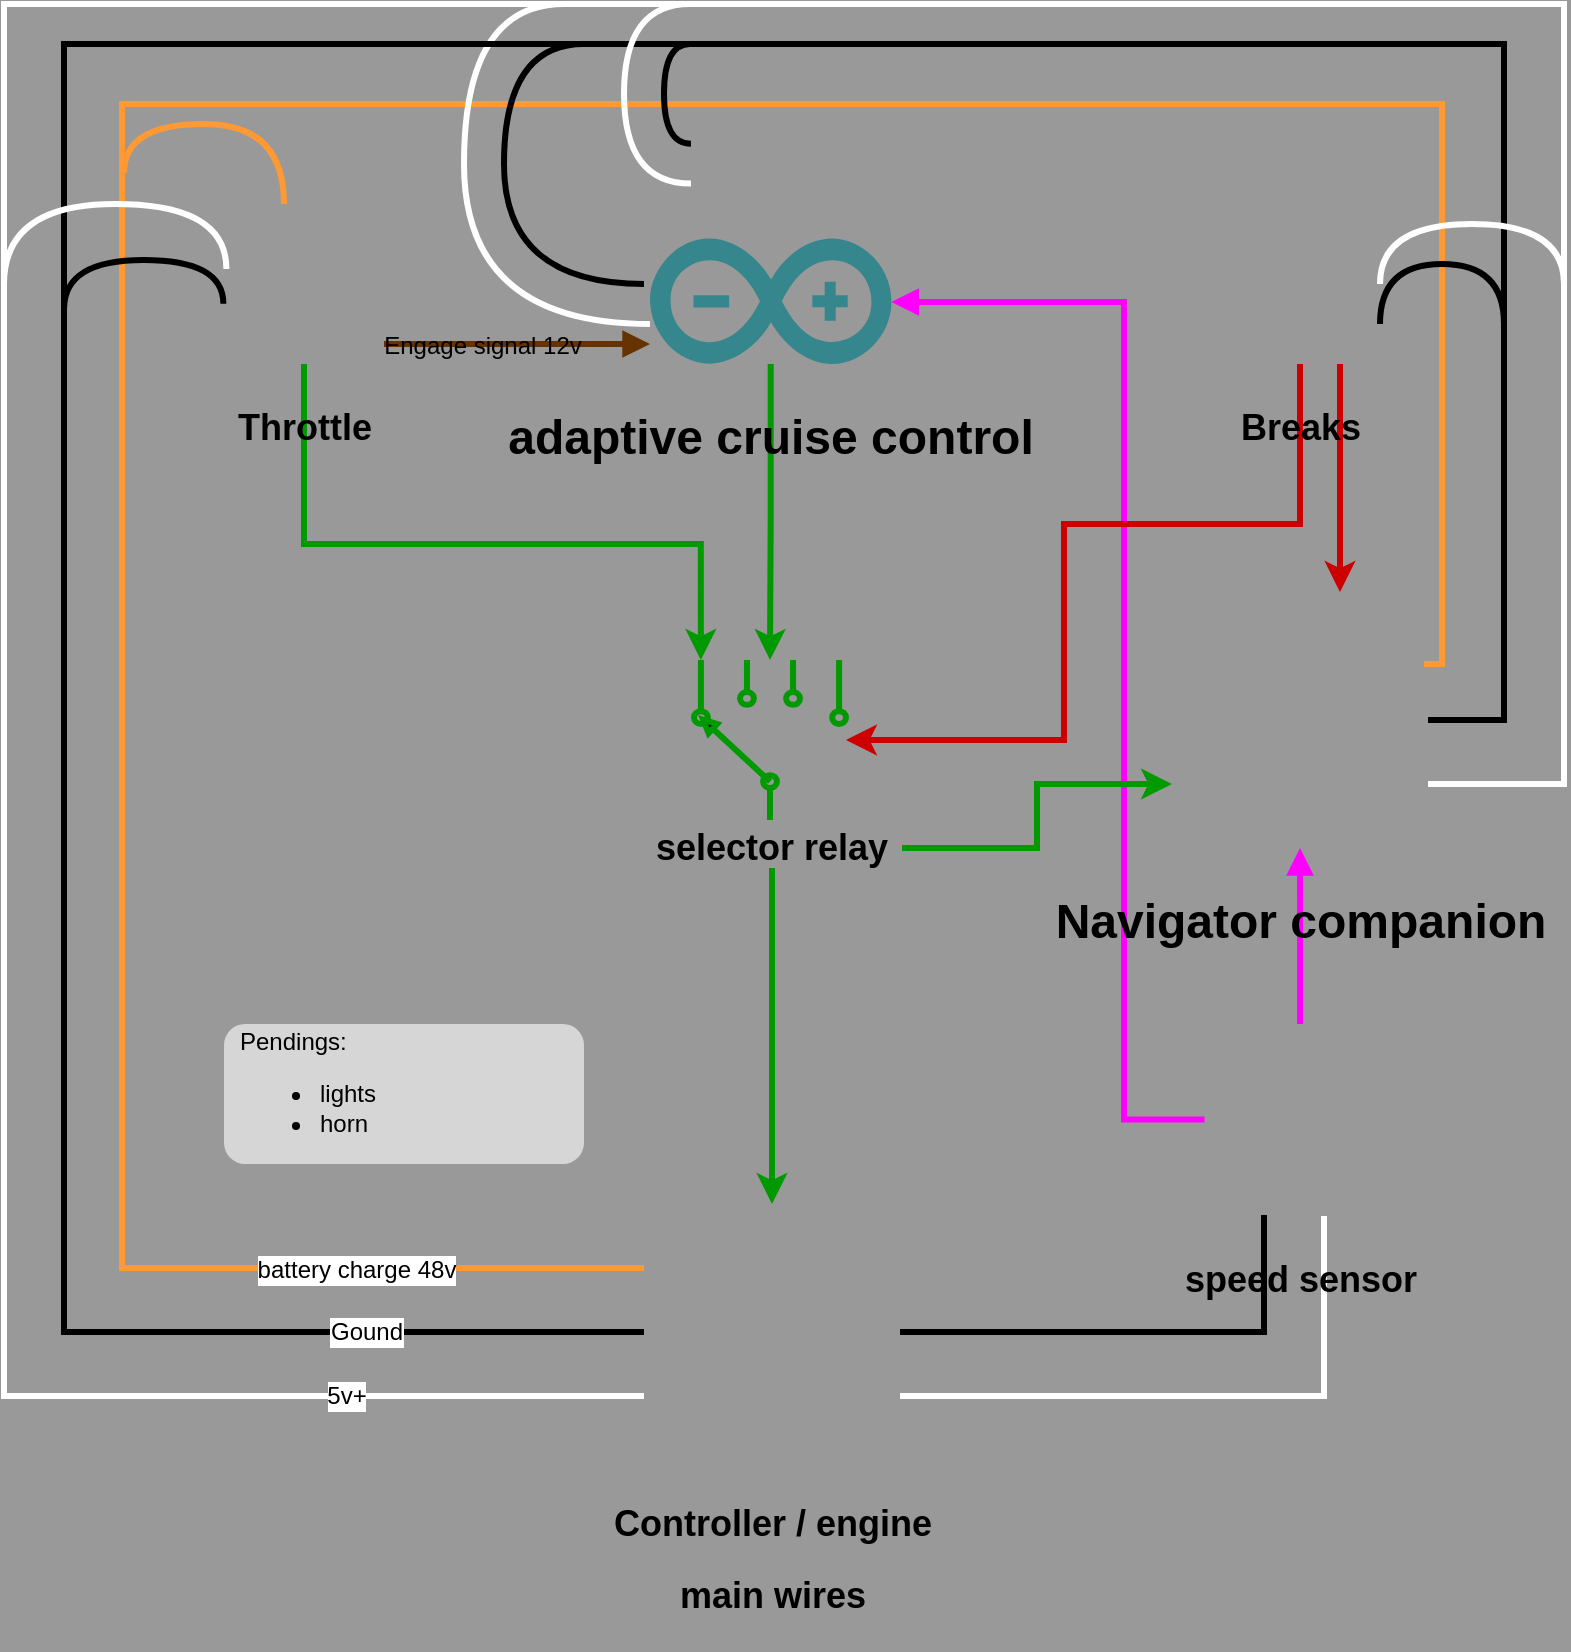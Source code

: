 <mxfile version="12.4.3" type="device" pages="1"><diagram id="jEEOaPLpYKFeIOuecsgG" name="Page-1"><mxGraphModel dx="1281" dy="774" grid="1" gridSize="10" guides="1" tooltips="1" connect="1" arrows="1" fold="1" page="1" pageScale="1" pageWidth="827" pageHeight="1169" background="#999999" math="0" shadow="0"><root><mxCell id="0"/><mxCell id="1" parent="0"/><mxCell id="sOivlSDekwgYtFPRRSnv-50" style="edgeStyle=orthogonalEdgeStyle;rounded=0;orthogonalLoop=1;jettySize=auto;html=1;exitX=0;exitY=0.25;exitDx=0;exitDy=0;endArrow=none;endFill=0;strokeColor=#FF9933;strokeWidth=3;entryX=0.984;entryY=0.281;entryDx=0;entryDy=0;entryPerimeter=0;" edge="1" parent="1" source="sOivlSDekwgYtFPRRSnv-12" target="sOivlSDekwgYtFPRRSnv-5"><mxGeometry relative="1" as="geometry"><mxPoint x="749" y="340" as="targetPoint"/><Array as="points"><mxPoint x="89" y="642"/><mxPoint x="89" y="60"/><mxPoint x="749" y="60"/><mxPoint x="749" y="340"/></Array></mxGeometry></mxCell><mxCell id="sOivlSDekwgYtFPRRSnv-52" value="battery charge 48v" style="text;html=1;align=center;verticalAlign=middle;resizable=0;points=[];;labelBackgroundColor=#ffffff;" vertex="1" connectable="0" parent="sOivlSDekwgYtFPRRSnv-50"><mxGeometry x="-0.839" y="1" relative="1" as="geometry"><mxPoint as="offset"/></mxGeometry></mxCell><mxCell id="sOivlSDekwgYtFPRRSnv-38" value="" style="endArrow=none;html=1;strokeColor=#FFFFFF;strokeWidth=3;edgeStyle=orthogonalEdgeStyle;curved=1;" edge="1" parent="1" source="sOivlSDekwgYtFPRRSnv-2"><mxGeometry width="50" height="50" relative="1" as="geometry"><mxPoint x="293.486" y="80" as="sourcePoint"/><mxPoint x="310" y="10" as="targetPoint"/><Array as="points"><mxPoint x="260" y="170"/><mxPoint x="260" y="10"/></Array></mxGeometry></mxCell><mxCell id="sOivlSDekwgYtFPRRSnv-47" style="edgeStyle=orthogonalEdgeStyle;rounded=0;orthogonalLoop=1;jettySize=auto;html=1;endArrow=block;endFill=1;strokeColor=#FF00FF;strokeWidth=3;" edge="1" parent="1" source="sOivlSDekwgYtFPRRSnv-41" target="sOivlSDekwgYtFPRRSnv-2"><mxGeometry relative="1" as="geometry"><Array as="points"><mxPoint x="590" y="568"/><mxPoint x="590" y="159"/></Array></mxGeometry></mxCell><mxCell id="sOivlSDekwgYtFPRRSnv-46" style="edgeStyle=orthogonalEdgeStyle;rounded=0;orthogonalLoop=1;jettySize=auto;html=1;entryX=0.5;entryY=1;entryDx=0;entryDy=0;endArrow=block;endFill=1;strokeColor=#FF00FF;strokeWidth=3;" edge="1" parent="1" source="sOivlSDekwgYtFPRRSnv-41" target="sOivlSDekwgYtFPRRSnv-5"><mxGeometry relative="1" as="geometry"/></mxCell><mxCell id="sOivlSDekwgYtFPRRSnv-15" style="edgeStyle=orthogonalEdgeStyle;rounded=0;orthogonalLoop=1;jettySize=auto;html=1;strokeColor=#009900;strokeWidth=3;" edge="1" parent="1" source="sOivlSDekwgYtFPRRSnv-2" target="sOivlSDekwgYtFPRRSnv-3"><mxGeometry relative="1" as="geometry"/></mxCell><mxCell id="sOivlSDekwgYtFPRRSnv-5" value="&lt;h1&gt;&lt;span style=&quot;&quot;&gt;Navigator companion&lt;/span&gt;&lt;/h1&gt;" style="shape=image;html=1;verticalAlign=top;verticalLabelPosition=bottom;labelBackgroundColor=none;imageAspect=0;aspect=fixed;image=https://cdn4.iconfinder.com/data/icons/essential-app-1/16/mobile-phone-smart-screen-128.png" vertex="1" parent="1"><mxGeometry x="614" y="304" width="128" height="128" as="geometry"/></mxCell><mxCell id="sOivlSDekwgYtFPRRSnv-7" value="" style="group;labelBackgroundColor=none;" vertex="1" connectable="0" parent="1"><mxGeometry x="353" y="40" width="120.7" height="150" as="geometry"/></mxCell><mxCell id="sOivlSDekwgYtFPRRSnv-2" value="&lt;h1&gt;adaptive cruise control&lt;/h1&gt;" style="dashed=0;outlineConnect=0;html=1;align=center;labelPosition=center;verticalLabelPosition=bottom;verticalAlign=top;shape=mxgraph.weblogos.arduino;fillColor=#36868D;strokeColor=none" vertex="1" parent="sOivlSDekwgYtFPRRSnv-7"><mxGeometry y="87.273" width="120.7" height="62.727" as="geometry"/></mxCell><mxCell id="sOivlSDekwgYtFPRRSnv-6" value="" style="shape=image;html=1;verticalAlign=top;verticalLabelPosition=bottom;labelBackgroundColor=#ffffff;imageAspect=0;aspect=fixed;image=https://cdn1.iconfinder.com/data/icons/computer-hardware-glyphs-vol-2/52/signal__device__technology__radar__satellite__antenna__tower-128.png" vertex="1" parent="sOivlSDekwgYtFPRRSnv-7"><mxGeometry x="20.486" width="79.728" height="79.728" as="geometry"/></mxCell><mxCell id="sOivlSDekwgYtFPRRSnv-13" style="edgeStyle=orthogonalEdgeStyle;rounded=0;orthogonalLoop=1;jettySize=auto;html=1;exitX=0.5;exitY=1;exitDx=0;exitDy=0;strokeColor=#CC0000;strokeWidth=3;" edge="1" parent="1" source="sOivlSDekwgYtFPRRSnv-8" target="sOivlSDekwgYtFPRRSnv-3"><mxGeometry relative="1" as="geometry"><mxPoint x="500" y="368" as="targetPoint"/><Array as="points"><mxPoint x="678" y="270"/><mxPoint x="560" y="270"/><mxPoint x="560" y="378"/></Array></mxGeometry></mxCell><mxCell id="sOivlSDekwgYtFPRRSnv-55" style="edgeStyle=orthogonalEdgeStyle;rounded=0;orthogonalLoop=1;jettySize=auto;html=1;exitX=0.75;exitY=1;exitDx=0;exitDy=0;endArrow=classic;endFill=1;strokeColor=#CC0000;strokeWidth=3;" edge="1" parent="1" source="sOivlSDekwgYtFPRRSnv-8" target="sOivlSDekwgYtFPRRSnv-5"><mxGeometry relative="1" as="geometry"><Array as="points"><mxPoint x="698" y="280"/><mxPoint x="698" y="280"/></Array></mxGeometry></mxCell><mxCell id="sOivlSDekwgYtFPRRSnv-8" value="&lt;h2&gt;Breaks&lt;br&gt;&lt;/h2&gt;" style="shape=image;html=1;verticalAlign=top;verticalLabelPosition=bottom;labelBackgroundColor=none;imageAspect=0;aspect=fixed;image=https://cdn1.iconfinder.com/data/icons/feather-2/24/stop-circle-128.png" vertex="1" parent="1"><mxGeometry x="638" y="110" width="80" height="80" as="geometry"/></mxCell><mxCell id="sOivlSDekwgYtFPRRSnv-16" style="edgeStyle=orthogonalEdgeStyle;rounded=0;orthogonalLoop=1;jettySize=auto;html=1;entryX=1;entryY=0.045;entryDx=0;entryDy=0;entryPerimeter=0;strokeColor=#009900;strokeWidth=3;" edge="1" parent="1" source="sOivlSDekwgYtFPRRSnv-11" target="sOivlSDekwgYtFPRRSnv-3"><mxGeometry relative="1" as="geometry"><Array as="points"><mxPoint x="180" y="280"/><mxPoint x="378" y="280"/></Array></mxGeometry></mxCell><mxCell id="sOivlSDekwgYtFPRRSnv-48" style="edgeStyle=orthogonalEdgeStyle;rounded=0;orthogonalLoop=1;jettySize=auto;html=1;endArrow=block;endFill=1;strokeColor=#663300;strokeWidth=3;" edge="1" parent="1" source="sOivlSDekwgYtFPRRSnv-11" target="sOivlSDekwgYtFPRRSnv-2"><mxGeometry relative="1" as="geometry"><Array as="points"><mxPoint x="290" y="180"/><mxPoint x="290" y="180"/></Array></mxGeometry></mxCell><mxCell id="sOivlSDekwgYtFPRRSnv-49" value="&lt;div&gt;Engage signal 12v&lt;/div&gt;" style="text;html=1;align=center;verticalAlign=middle;resizable=0;points=[];;labelBackgroundColor=none;" vertex="1" connectable="0" parent="sOivlSDekwgYtFPRRSnv-48"><mxGeometry x="-0.261" y="-1" relative="1" as="geometry"><mxPoint as="offset"/></mxGeometry></mxCell><mxCell id="sOivlSDekwgYtFPRRSnv-11" value="&lt;h2&gt;&lt;span style=&quot;&quot;&gt;Throttle&lt;br&gt;&lt;/span&gt;&lt;/h2&gt;" style="shape=image;html=1;verticalAlign=top;verticalLabelPosition=bottom;labelBackgroundColor=none;imageAspect=0;aspect=fixed;image=https://cdn3.iconfinder.com/data/icons/eightyshades/512/23_Play-128.png" vertex="1" parent="1"><mxGeometry x="140" y="110" width="80" height="80" as="geometry"/></mxCell><mxCell id="sOivlSDekwgYtFPRRSnv-42" style="edgeStyle=orthogonalEdgeStyle;rounded=0;orthogonalLoop=1;jettySize=auto;html=1;strokeColor=#000000;strokeWidth=3;endArrow=none;endFill=0;" edge="1" parent="1" source="sOivlSDekwgYtFPRRSnv-12" target="sOivlSDekwgYtFPRRSnv-41"><mxGeometry relative="1" as="geometry"><mxPoint x="620" y="674" as="targetPoint"/><Array as="points"><mxPoint x="660" y="674"/></Array></mxGeometry></mxCell><mxCell id="sOivlSDekwgYtFPRRSnv-43" style="edgeStyle=orthogonalEdgeStyle;rounded=0;orthogonalLoop=1;jettySize=auto;html=1;exitX=1;exitY=0.75;exitDx=0;exitDy=0;endArrow=none;endFill=0;strokeColor=#FFFFFF;strokeWidth=3;" edge="1" parent="1" source="sOivlSDekwgYtFPRRSnv-12"><mxGeometry relative="1" as="geometry"><mxPoint x="690" y="616" as="targetPoint"/><Array as="points"><mxPoint x="690" y="706"/></Array></mxGeometry></mxCell><mxCell id="sOivlSDekwgYtFPRRSnv-12" value="&lt;h2&gt;Controller / engine&lt;/h2&gt;&lt;div&gt;&lt;h2&gt;main wires&lt;br&gt;&lt;/h2&gt;&lt;/div&gt;" style="shape=image;html=1;verticalAlign=top;verticalLabelPosition=bottom;labelBackgroundColor=none;imageAspect=0;aspect=fixed;image=https://cdn1.iconfinder.com/data/icons/amenities-outline-ii/48/_bikes-128.png" vertex="1" parent="1"><mxGeometry x="350" y="610" width="128" height="128" as="geometry"/></mxCell><mxCell id="sOivlSDekwgYtFPRRSnv-21" value="" style="group;strokeColor=none;strokeWidth=2;" vertex="1" connectable="0" parent="1"><mxGeometry x="349" y="340" width="130" height="102" as="geometry"/></mxCell><mxCell id="sOivlSDekwgYtFPRRSnv-3" value="" style="pointerEvents=1;verticalLabelPosition=middle;shadow=0;dashed=0;align=right;html=1;verticalAlign=middle;shape=mxgraph.electrical.electro-mechanical.selector_switch;rotation=-90;labelPosition=left;horizontal=0;direction=east;fillColor=none;labelBackgroundColor=none;strokeColor=#009900;strokeWidth=3;" vertex="1" parent="sOivlSDekwgYtFPRRSnv-21"><mxGeometry x="24" width="80" height="76" as="geometry"/></mxCell><mxCell id="sOivlSDekwgYtFPRRSnv-19" value="&lt;h2&gt;selector relay&lt;/h2&gt;" style="text;html=1;strokeColor=none;fillColor=none;align=center;verticalAlign=middle;whiteSpace=wrap;rounded=0;labelBackgroundColor=none;" vertex="1" parent="sOivlSDekwgYtFPRRSnv-21"><mxGeometry y="82" width="130" height="20" as="geometry"/></mxCell><mxCell id="sOivlSDekwgYtFPRRSnv-22" style="edgeStyle=orthogonalEdgeStyle;rounded=0;orthogonalLoop=1;jettySize=auto;html=1;strokeColor=#009900;strokeWidth=3;" edge="1" parent="1" source="sOivlSDekwgYtFPRRSnv-19" target="sOivlSDekwgYtFPRRSnv-12"><mxGeometry relative="1" as="geometry"/></mxCell><mxCell id="sOivlSDekwgYtFPRRSnv-23" style="edgeStyle=orthogonalEdgeStyle;rounded=0;orthogonalLoop=1;jettySize=auto;html=1;entryX=0;entryY=0.75;entryDx=0;entryDy=0;strokeColor=#009900;strokeWidth=3;" edge="1" parent="1" source="sOivlSDekwgYtFPRRSnv-19" target="sOivlSDekwgYtFPRRSnv-5"><mxGeometry relative="1" as="geometry"/></mxCell><mxCell id="sOivlSDekwgYtFPRRSnv-27" value="" style="endArrow=none;html=1;rounded=0;strokeWidth=3;" edge="1" parent="1" source="sOivlSDekwgYtFPRRSnv-5"><mxGeometry width="50" height="50" relative="1" as="geometry"><mxPoint x="760" y="290" as="sourcePoint"/><mxPoint x="350" y="674" as="targetPoint"/><Array as="points"><mxPoint x="780" y="368"/><mxPoint x="780" y="30"/><mxPoint x="60" y="30"/><mxPoint x="60" y="674"/></Array></mxGeometry></mxCell><mxCell id="sOivlSDekwgYtFPRRSnv-28" value="Gound " style="text;html=1;align=center;verticalAlign=middle;resizable=0;points=[];;labelBackgroundColor=#ffffff;spacingLeft=0;" vertex="1" connectable="0" parent="sOivlSDekwgYtFPRRSnv-27"><mxGeometry x="0.831" y="1" relative="1" as="geometry"><mxPoint x="32" y="1" as="offset"/></mxGeometry></mxCell><mxCell id="sOivlSDekwgYtFPRRSnv-29" value="" style="endArrow=none;html=1;entryX=0;entryY=0.75;entryDx=0;entryDy=0;rounded=0;strokeColor=#FFFFFF;strokeWidth=3;exitX=1;exitY=0.75;exitDx=0;exitDy=0;" edge="1" parent="1" source="sOivlSDekwgYtFPRRSnv-5" target="sOivlSDekwgYtFPRRSnv-12"><mxGeometry width="50" height="50" relative="1" as="geometry"><mxPoint x="780" y="440" as="sourcePoint"/><mxPoint x="110" y="850" as="targetPoint"/><Array as="points"><mxPoint x="810" y="400"/><mxPoint x="810" y="10"/><mxPoint x="30" y="10"/><mxPoint x="30" y="706"/></Array></mxGeometry></mxCell><mxCell id="sOivlSDekwgYtFPRRSnv-30" value="5v+" style="text;html=1;align=center;verticalAlign=middle;resizable=0;points=[];;labelBackgroundColor=#ffffff;" vertex="1" connectable="0" parent="sOivlSDekwgYtFPRRSnv-29"><mxGeometry x="0.868" relative="1" as="geometry"><mxPoint as="offset"/></mxGeometry></mxCell><mxCell id="sOivlSDekwgYtFPRRSnv-32" value="" style="endArrow=none;html=1;strokeColor=#FFFFFF;strokeWidth=3;entryX=0.015;entryY=0.406;entryDx=0;entryDy=0;edgeStyle=orthogonalEdgeStyle;curved=1;entryPerimeter=0;" edge="1" parent="1" target="sOivlSDekwgYtFPRRSnv-11"><mxGeometry width="50" height="50" relative="1" as="geometry"><mxPoint x="30" y="150" as="sourcePoint"/><mxPoint x="80" y="110" as="targetPoint"/><Array as="points"><mxPoint x="30" y="110"/><mxPoint x="141" y="110"/></Array></mxGeometry></mxCell><mxCell id="sOivlSDekwgYtFPRRSnv-33" value="" style="endArrow=none;html=1;strokeColor=#FFFFFF;strokeWidth=3;entryX=0;entryY=0.5;entryDx=0;entryDy=0;edgeStyle=orthogonalEdgeStyle;curved=1;exitX=1;exitY=0.5;exitDx=0;exitDy=0;" edge="1" parent="1" source="sOivlSDekwgYtFPRRSnv-8"><mxGeometry width="50" height="50" relative="1" as="geometry"><mxPoint x="720" y="150" as="sourcePoint"/><mxPoint x="810" y="150" as="targetPoint"/><Array as="points"><mxPoint x="718" y="120"/><mxPoint x="810" y="120"/></Array></mxGeometry></mxCell><mxCell id="sOivlSDekwgYtFPRRSnv-34" value="" style="endArrow=none;html=1;strokeColor=#000000;strokeWidth=3;edgeStyle=orthogonalEdgeStyle;curved=1;exitX=1;exitY=0.5;exitDx=0;exitDy=0;" edge="1" parent="1"><mxGeometry width="50" height="50" relative="1" as="geometry"><mxPoint x="718" y="170" as="sourcePoint"/><mxPoint x="780" y="170" as="targetPoint"/><Array as="points"><mxPoint x="718" y="140"/><mxPoint x="780" y="140"/></Array></mxGeometry></mxCell><mxCell id="sOivlSDekwgYtFPRRSnv-35" value="" style="endArrow=none;html=1;strokeColor=#000000;strokeWidth=3;edgeStyle=orthogonalEdgeStyle;curved=1;entryX=-0.004;entryY=0.624;entryDx=0;entryDy=0;entryPerimeter=0;" edge="1" parent="1" target="sOivlSDekwgYtFPRRSnv-11"><mxGeometry width="50" height="50" relative="1" as="geometry"><mxPoint x="60.02" y="162.45" as="sourcePoint"/><mxPoint x="140.02" y="162.45" as="targetPoint"/><Array as="points"><mxPoint x="60" y="138"/><mxPoint x="140" y="138"/></Array></mxGeometry></mxCell><mxCell id="sOivlSDekwgYtFPRRSnv-37" value="" style="endArrow=none;html=1;strokeColor=#FFFFFF;strokeWidth=3;edgeStyle=orthogonalEdgeStyle;curved=1;exitX=0;exitY=0.75;exitDx=0;exitDy=0;" edge="1" parent="1" source="sOivlSDekwgYtFPRRSnv-6"><mxGeometry width="50" height="50" relative="1" as="geometry"><mxPoint x="220.004" y="90.003" as="sourcePoint"/><mxPoint x="373" y="10" as="targetPoint"/><Array as="points"><mxPoint x="340" y="100"/><mxPoint x="340" y="10"/></Array></mxGeometry></mxCell><mxCell id="sOivlSDekwgYtFPRRSnv-39" value="" style="endArrow=none;html=1;strokeColor=#000000;strokeWidth=3;edgeStyle=orthogonalEdgeStyle;curved=1;exitX=-0.025;exitY=0.362;exitDx=0;exitDy=0;exitPerimeter=0;" edge="1" parent="1" source="sOivlSDekwgYtFPRRSnv-2"><mxGeometry width="50" height="50" relative="1" as="geometry"><mxPoint x="350" y="180" as="sourcePoint"/><mxPoint x="320" y="30" as="targetPoint"/><Array as="points"><mxPoint x="280" y="150"/><mxPoint x="280" y="30"/></Array></mxGeometry></mxCell><mxCell id="sOivlSDekwgYtFPRRSnv-40" value="" style="endArrow=none;html=1;strokeColor=#000000;strokeWidth=3;edgeStyle=orthogonalEdgeStyle;curved=1;exitX=0;exitY=0.5;exitDx=0;exitDy=0;" edge="1" parent="1" source="sOivlSDekwgYtFPRRSnv-6"><mxGeometry width="50" height="50" relative="1" as="geometry"><mxPoint x="383.333" y="110" as="sourcePoint"/><mxPoint x="373" y="30" as="targetPoint"/><Array as="points"><mxPoint x="360" y="80"/><mxPoint x="360" y="30"/></Array></mxGeometry></mxCell><mxCell id="sOivlSDekwgYtFPRRSnv-41" value="&lt;h2&gt;speed sensor&lt;/h2&gt;" style="shape=image;html=1;verticalAlign=top;verticalLabelPosition=bottom;labelBackgroundColor=none;imageAspect=0;aspect=fixed;image=https://cdn2.iconfinder.com/data/icons/ios-7-icons/50/speedometer-128.png;strokeColor=#009900;strokeWidth=3;fillColor=none;" vertex="1" parent="1"><mxGeometry x="630.25" y="520" width="95.5" height="95.5" as="geometry"/></mxCell><mxCell id="sOivlSDekwgYtFPRRSnv-51" value="" style="endArrow=none;html=1;strokeColor=#FF9933;strokeWidth=3;edgeStyle=orthogonalEdgeStyle;curved=1;" edge="1" parent="1" target="sOivlSDekwgYtFPRRSnv-11"><mxGeometry width="50" height="50" relative="1" as="geometry"><mxPoint x="90" y="94.333" as="sourcePoint"/><mxPoint x="169.667" y="92" as="targetPoint"/><Array as="points"><mxPoint x="90" y="70"/><mxPoint x="170" y="70"/></Array></mxGeometry></mxCell><mxCell id="sOivlSDekwgYtFPRRSnv-53" value="&lt;div&gt;Pendings:&lt;/div&gt;&lt;div&gt;&lt;ul&gt;&lt;li&gt;lights&lt;/li&gt;&lt;li&gt;horn&lt;br&gt;&lt;/li&gt;&lt;/ul&gt;&lt;/div&gt;" style="text;html=1;strokeColor=none;fillColor=#ffffff;align=left;verticalAlign=middle;whiteSpace=wrap;rounded=1;labelBackgroundColor=none;fillOpacity=60;spacingLeft=3;spacingBottom=3;spacingRight=3;spacingTop=3;spacing=5;" vertex="1" parent="1"><mxGeometry x="140" y="520" width="180" height="70" as="geometry"/></mxCell></root></mxGraphModel></diagram></mxfile>
